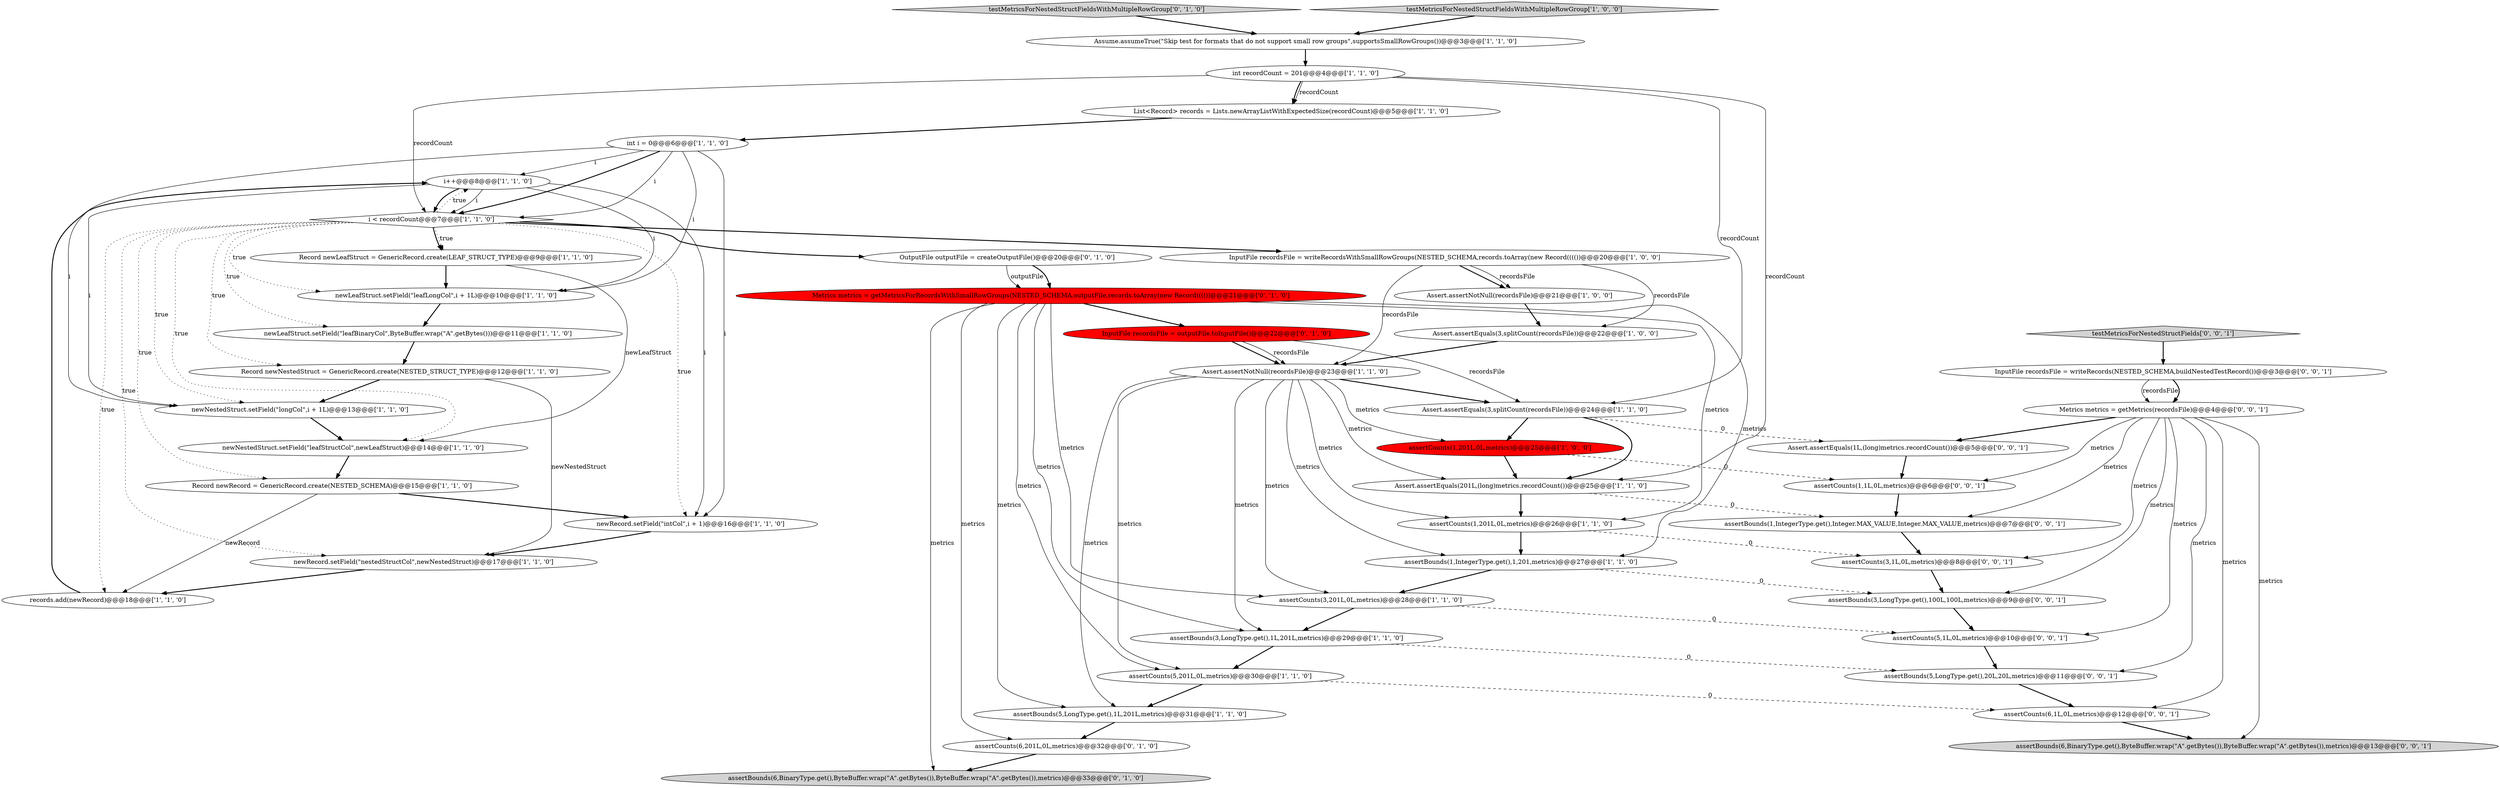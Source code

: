 digraph {
41 [style = filled, label = "InputFile recordsFile = writeRecords(NESTED_SCHEMA,buildNestedTestRecord())@@@3@@@['0', '0', '1']", fillcolor = white, shape = ellipse image = "AAA0AAABBB3BBB"];
38 [style = filled, label = "assertCounts(5,1L,0L,metrics)@@@10@@@['0', '0', '1']", fillcolor = white, shape = ellipse image = "AAA0AAABBB3BBB"];
22 [style = filled, label = "Assert.assertNotNull(recordsFile)@@@21@@@['1', '0', '0']", fillcolor = white, shape = ellipse image = "AAA0AAABBB1BBB"];
13 [style = filled, label = "assertCounts(5,201L,0L,metrics)@@@30@@@['1', '1', '0']", fillcolor = white, shape = ellipse image = "AAA0AAABBB1BBB"];
32 [style = filled, label = "testMetricsForNestedStructFieldsWithMultipleRowGroup['0', '1', '0']", fillcolor = lightgray, shape = diamond image = "AAA0AAABBB2BBB"];
43 [style = filled, label = "testMetricsForNestedStructFields['0', '0', '1']", fillcolor = lightgray, shape = diamond image = "AAA0AAABBB3BBB"];
1 [style = filled, label = "List<Record> records = Lists.newArrayListWithExpectedSize(recordCount)@@@5@@@['1', '1', '0']", fillcolor = white, shape = ellipse image = "AAA0AAABBB1BBB"];
4 [style = filled, label = "i++@@@8@@@['1', '1', '0']", fillcolor = white, shape = ellipse image = "AAA0AAABBB1BBB"];
27 [style = filled, label = "InputFile recordsFile = writeRecordsWithSmallRowGroups(NESTED_SCHEMA,records.toArray(new Record(((())@@@20@@@['1', '0', '0']", fillcolor = white, shape = ellipse image = "AAA0AAABBB1BBB"];
36 [style = filled, label = "Assert.assertEquals(1L,(long)metrics.recordCount())@@@5@@@['0', '0', '1']", fillcolor = white, shape = ellipse image = "AAA0AAABBB3BBB"];
39 [style = filled, label = "Metrics metrics = getMetrics(recordsFile)@@@4@@@['0', '0', '1']", fillcolor = white, shape = ellipse image = "AAA0AAABBB3BBB"];
21 [style = filled, label = "Assert.assertEquals(3,splitCount(recordsFile))@@@22@@@['1', '0', '0']", fillcolor = white, shape = ellipse image = "AAA0AAABBB1BBB"];
33 [style = filled, label = "assertBounds(6,BinaryType.get(),ByteBuffer.wrap(\"A\".getBytes()),ByteBuffer.wrap(\"A\".getBytes()),metrics)@@@33@@@['0', '1', '0']", fillcolor = lightgray, shape = ellipse image = "AAA0AAABBB2BBB"];
2 [style = filled, label = "Record newNestedStruct = GenericRecord.create(NESTED_STRUCT_TYPE)@@@12@@@['1', '1', '0']", fillcolor = white, shape = ellipse image = "AAA0AAABBB1BBB"];
47 [style = filled, label = "assertBounds(5,LongType.get(),20L,20L,metrics)@@@11@@@['0', '0', '1']", fillcolor = white, shape = ellipse image = "AAA0AAABBB3BBB"];
16 [style = filled, label = "Assert.assertEquals(3,splitCount(recordsFile))@@@24@@@['1', '1', '0']", fillcolor = white, shape = ellipse image = "AAA0AAABBB1BBB"];
7 [style = filled, label = "Assert.assertNotNull(recordsFile)@@@23@@@['1', '1', '0']", fillcolor = white, shape = ellipse image = "AAA0AAABBB1BBB"];
15 [style = filled, label = "records.add(newRecord)@@@18@@@['1', '1', '0']", fillcolor = white, shape = ellipse image = "AAA0AAABBB1BBB"];
24 [style = filled, label = "Assume.assumeTrue(\"Skip test for formats that do not support small row groups\",supportsSmallRowGroups())@@@3@@@['1', '1', '0']", fillcolor = white, shape = ellipse image = "AAA0AAABBB1BBB"];
25 [style = filled, label = "Record newRecord = GenericRecord.create(NESTED_SCHEMA)@@@15@@@['1', '1', '0']", fillcolor = white, shape = ellipse image = "AAA0AAABBB1BBB"];
14 [style = filled, label = "newLeafStruct.setField(\"leafBinaryCol\",ByteBuffer.wrap(\"A\".getBytes()))@@@11@@@['1', '1', '0']", fillcolor = white, shape = ellipse image = "AAA0AAABBB1BBB"];
18 [style = filled, label = "assertCounts(3,201L,0L,metrics)@@@28@@@['1', '1', '0']", fillcolor = white, shape = ellipse image = "AAA0AAABBB1BBB"];
26 [style = filled, label = "testMetricsForNestedStructFieldsWithMultipleRowGroup['1', '0', '0']", fillcolor = lightgray, shape = diamond image = "AAA0AAABBB1BBB"];
45 [style = filled, label = "assertBounds(6,BinaryType.get(),ByteBuffer.wrap(\"A\".getBytes()),ByteBuffer.wrap(\"A\".getBytes()),metrics)@@@13@@@['0', '0', '1']", fillcolor = lightgray, shape = ellipse image = "AAA0AAABBB3BBB"];
19 [style = filled, label = "int recordCount = 201@@@4@@@['1', '1', '0']", fillcolor = white, shape = ellipse image = "AAA0AAABBB1BBB"];
31 [style = filled, label = "Metrics metrics = getMetricsForRecordsWithSmallRowGroups(NESTED_SCHEMA,outputFile,records.toArray(new Record(((())@@@21@@@['0', '1', '0']", fillcolor = red, shape = ellipse image = "AAA1AAABBB2BBB"];
20 [style = filled, label = "i < recordCount@@@7@@@['1', '1', '0']", fillcolor = white, shape = diamond image = "AAA0AAABBB1BBB"];
6 [style = filled, label = "newLeafStruct.setField(\"leafLongCol\",i + 1L)@@@10@@@['1', '1', '0']", fillcolor = white, shape = ellipse image = "AAA0AAABBB1BBB"];
10 [style = filled, label = "assertBounds(1,IntegerType.get(),1,201,metrics)@@@27@@@['1', '1', '0']", fillcolor = white, shape = ellipse image = "AAA0AAABBB1BBB"];
12 [style = filled, label = "newRecord.setField(\"nestedStructCol\",newNestedStruct)@@@17@@@['1', '1', '0']", fillcolor = white, shape = ellipse image = "AAA0AAABBB1BBB"];
23 [style = filled, label = "newNestedStruct.setField(\"longCol\",i + 1L)@@@13@@@['1', '1', '0']", fillcolor = white, shape = ellipse image = "AAA0AAABBB1BBB"];
35 [style = filled, label = "assertCounts(6,201L,0L,metrics)@@@32@@@['0', '1', '0']", fillcolor = white, shape = ellipse image = "AAA0AAABBB2BBB"];
17 [style = filled, label = "assertCounts(1,201L,0L,metrics)@@@25@@@['1', '0', '0']", fillcolor = red, shape = ellipse image = "AAA1AAABBB1BBB"];
37 [style = filled, label = "assertBounds(3,LongType.get(),100L,100L,metrics)@@@9@@@['0', '0', '1']", fillcolor = white, shape = ellipse image = "AAA0AAABBB3BBB"];
0 [style = filled, label = "assertCounts(1,201L,0L,metrics)@@@26@@@['1', '1', '0']", fillcolor = white, shape = ellipse image = "AAA0AAABBB1BBB"];
30 [style = filled, label = "InputFile recordsFile = outputFile.toInputFile()@@@22@@@['0', '1', '0']", fillcolor = red, shape = ellipse image = "AAA1AAABBB2BBB"];
3 [style = filled, label = "Assert.assertEquals(201L,(long)metrics.recordCount())@@@25@@@['1', '1', '0']", fillcolor = white, shape = ellipse image = "AAA0AAABBB1BBB"];
28 [style = filled, label = "Record newLeafStruct = GenericRecord.create(LEAF_STRUCT_TYPE)@@@9@@@['1', '1', '0']", fillcolor = white, shape = ellipse image = "AAA0AAABBB1BBB"];
29 [style = filled, label = "newNestedStruct.setField(\"leafStructCol\",newLeafStruct)@@@14@@@['1', '1', '0']", fillcolor = white, shape = ellipse image = "AAA0AAABBB1BBB"];
46 [style = filled, label = "assertBounds(1,IntegerType.get(),Integer.MAX_VALUE,Integer.MAX_VALUE,metrics)@@@7@@@['0', '0', '1']", fillcolor = white, shape = ellipse image = "AAA0AAABBB3BBB"];
34 [style = filled, label = "OutputFile outputFile = createOutputFile()@@@20@@@['0', '1', '0']", fillcolor = white, shape = ellipse image = "AAA0AAABBB2BBB"];
5 [style = filled, label = "newRecord.setField(\"intCol\",i + 1)@@@16@@@['1', '1', '0']", fillcolor = white, shape = ellipse image = "AAA0AAABBB1BBB"];
44 [style = filled, label = "assertCounts(1,1L,0L,metrics)@@@6@@@['0', '0', '1']", fillcolor = white, shape = ellipse image = "AAA0AAABBB3BBB"];
11 [style = filled, label = "int i = 0@@@6@@@['1', '1', '0']", fillcolor = white, shape = ellipse image = "AAA0AAABBB1BBB"];
9 [style = filled, label = "assertBounds(3,LongType.get(),1L,201L,metrics)@@@29@@@['1', '1', '0']", fillcolor = white, shape = ellipse image = "AAA0AAABBB1BBB"];
8 [style = filled, label = "assertBounds(5,LongType.get(),1L,201L,metrics)@@@31@@@['1', '1', '0']", fillcolor = white, shape = ellipse image = "AAA0AAABBB1BBB"];
42 [style = filled, label = "assertCounts(6,1L,0L,metrics)@@@12@@@['0', '0', '1']", fillcolor = white, shape = ellipse image = "AAA0AAABBB3BBB"];
40 [style = filled, label = "assertCounts(3,1L,0L,metrics)@@@8@@@['0', '0', '1']", fillcolor = white, shape = ellipse image = "AAA0AAABBB3BBB"];
19->16 [style = solid, label="recordCount"];
28->6 [style = bold, label=""];
42->45 [style = bold, label=""];
27->7 [style = solid, label="recordsFile"];
11->20 [style = solid, label="i"];
7->3 [style = solid, label="metrics"];
20->27 [style = bold, label=""];
31->10 [style = solid, label="metrics"];
39->42 [style = solid, label="metrics"];
23->29 [style = bold, label=""];
2->23 [style = bold, label=""];
44->46 [style = bold, label=""];
19->1 [style = bold, label=""];
11->6 [style = solid, label="i"];
37->38 [style = bold, label=""];
39->44 [style = solid, label="metrics"];
7->16 [style = bold, label=""];
31->30 [style = bold, label=""];
34->31 [style = solid, label="outputFile"];
20->15 [style = dotted, label="true"];
40->37 [style = bold, label=""];
16->3 [style = bold, label=""];
13->42 [style = dashed, label="0"];
24->19 [style = bold, label=""];
11->4 [style = solid, label="i"];
36->44 [style = bold, label=""];
20->34 [style = bold, label=""];
39->37 [style = solid, label="metrics"];
34->31 [style = bold, label=""];
39->47 [style = solid, label="metrics"];
16->17 [style = bold, label=""];
26->24 [style = bold, label=""];
11->5 [style = solid, label="i"];
27->22 [style = bold, label=""];
7->9 [style = solid, label="metrics"];
3->0 [style = bold, label=""];
1->11 [style = bold, label=""];
20->5 [style = dotted, label="true"];
2->12 [style = solid, label="newNestedStruct"];
39->40 [style = solid, label="metrics"];
4->23 [style = solid, label="i"];
30->7 [style = bold, label=""];
18->9 [style = bold, label=""];
38->47 [style = bold, label=""];
21->7 [style = bold, label=""];
7->17 [style = solid, label="metrics"];
7->10 [style = solid, label="metrics"];
46->40 [style = bold, label=""];
20->6 [style = dotted, label="true"];
39->38 [style = solid, label="metrics"];
39->45 [style = solid, label="metrics"];
10->18 [style = bold, label=""];
4->20 [style = solid, label="i"];
27->21 [style = solid, label="recordsFile"];
20->25 [style = dotted, label="true"];
47->42 [style = bold, label=""];
20->14 [style = dotted, label="true"];
3->46 [style = dashed, label="0"];
4->5 [style = solid, label="i"];
19->1 [style = solid, label="recordCount"];
8->35 [style = bold, label=""];
11->23 [style = solid, label="i"];
7->0 [style = solid, label="metrics"];
30->7 [style = solid, label="recordsFile"];
31->0 [style = solid, label="metrics"];
4->6 [style = solid, label="i"];
20->4 [style = dotted, label="true"];
31->13 [style = solid, label="metrics"];
4->20 [style = bold, label=""];
20->23 [style = dotted, label="true"];
16->36 [style = dashed, label="0"];
17->3 [style = bold, label=""];
19->20 [style = solid, label="recordCount"];
31->9 [style = solid, label="metrics"];
43->41 [style = bold, label=""];
25->5 [style = bold, label=""];
14->2 [style = bold, label=""];
27->22 [style = solid, label="recordsFile"];
41->39 [style = solid, label="recordsFile"];
31->33 [style = solid, label="metrics"];
7->8 [style = solid, label="metrics"];
7->18 [style = solid, label="metrics"];
11->20 [style = bold, label=""];
28->29 [style = solid, label="newLeafStruct"];
20->28 [style = bold, label=""];
12->15 [style = bold, label=""];
35->33 [style = bold, label=""];
7->13 [style = solid, label="metrics"];
22->21 [style = bold, label=""];
29->25 [style = bold, label=""];
19->3 [style = solid, label="recordCount"];
18->38 [style = dashed, label="0"];
31->35 [style = solid, label="metrics"];
9->47 [style = dashed, label="0"];
6->14 [style = bold, label=""];
17->44 [style = dashed, label="0"];
0->10 [style = bold, label=""];
31->18 [style = solid, label="metrics"];
25->15 [style = solid, label="newRecord"];
5->12 [style = bold, label=""];
20->28 [style = dotted, label="true"];
31->8 [style = solid, label="metrics"];
20->29 [style = dotted, label="true"];
15->4 [style = bold, label=""];
30->16 [style = solid, label="recordsFile"];
10->37 [style = dashed, label="0"];
39->46 [style = solid, label="metrics"];
20->2 [style = dotted, label="true"];
20->12 [style = dotted, label="true"];
13->8 [style = bold, label=""];
41->39 [style = bold, label=""];
0->40 [style = dashed, label="0"];
32->24 [style = bold, label=""];
39->36 [style = bold, label=""];
9->13 [style = bold, label=""];
}
